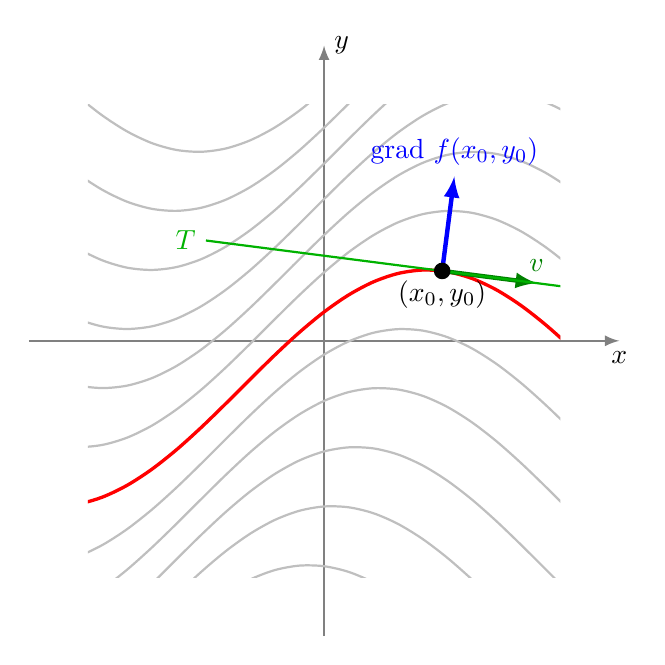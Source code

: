 \begin{tikzpicture}[scale=1.5]
     \draw[->,>=latex,thick, gray] (-2.5,0)--(2.5,0) node[below,black] {$x$};
     \draw[->,>=latex,thick, gray] (0,-2.5)--(0,2.5) node[right,black] {$y$};

\begin{scope} 

\clip (-2,-2) rectangle (2,2);


% Several levels
\foreach \k in {-3,-2.5,...,3}{    
   \draw [thick, color=lightgray,samples=25,smooth, domain=-2.5:2.5] 
            plot( 
                      {\x} ,
                      {sin(deg(\x-0.4*\k+0.5))+\k+0.1} 
                    );    
   };

% Chosen level
\def\k{-0.5};
   \draw [very thick, color=red,samples=25,smooth, domain=-2.5:2.5] 
            plot( 
                      {\x} ,
                      {sin(deg(\x-0.4*\k+0.5))+\k+0.1} 
                    ); 

 
\def\k{-0.5}
\pgfmathsetmacro\x{1} 
\pgfmathsetmacro\y{sin(deg(\x-0.4*\k+0.5))+\k+0.1} 
\pgfmathsetmacro\dx{1}
\pgfmathsetmacro\dy{cos(deg(\x-0.4*\k+0.5))}

\draw[->,>=latex,ultra thick, blue] (\x,\y)--++(-0.8*\dy,0.8*\dx) node[above]{grad $f(x_0,y_0)$};

\draw[->,>=latex,ultra thick, green!50!black] (\x,\y)--++(0.8*\dx,0.8*\dy) node[above] {$v$};

\draw[thick, green!70!black] (\x,\y)--++(2*\dx,2*\dy)--++(-4*\dx,-4*\dy) node[left] {$T$};
\fill (\x,\y) circle (2pt) node[below] {$(x_0,y_0)$};

\end{scope}
\end{tikzpicture}